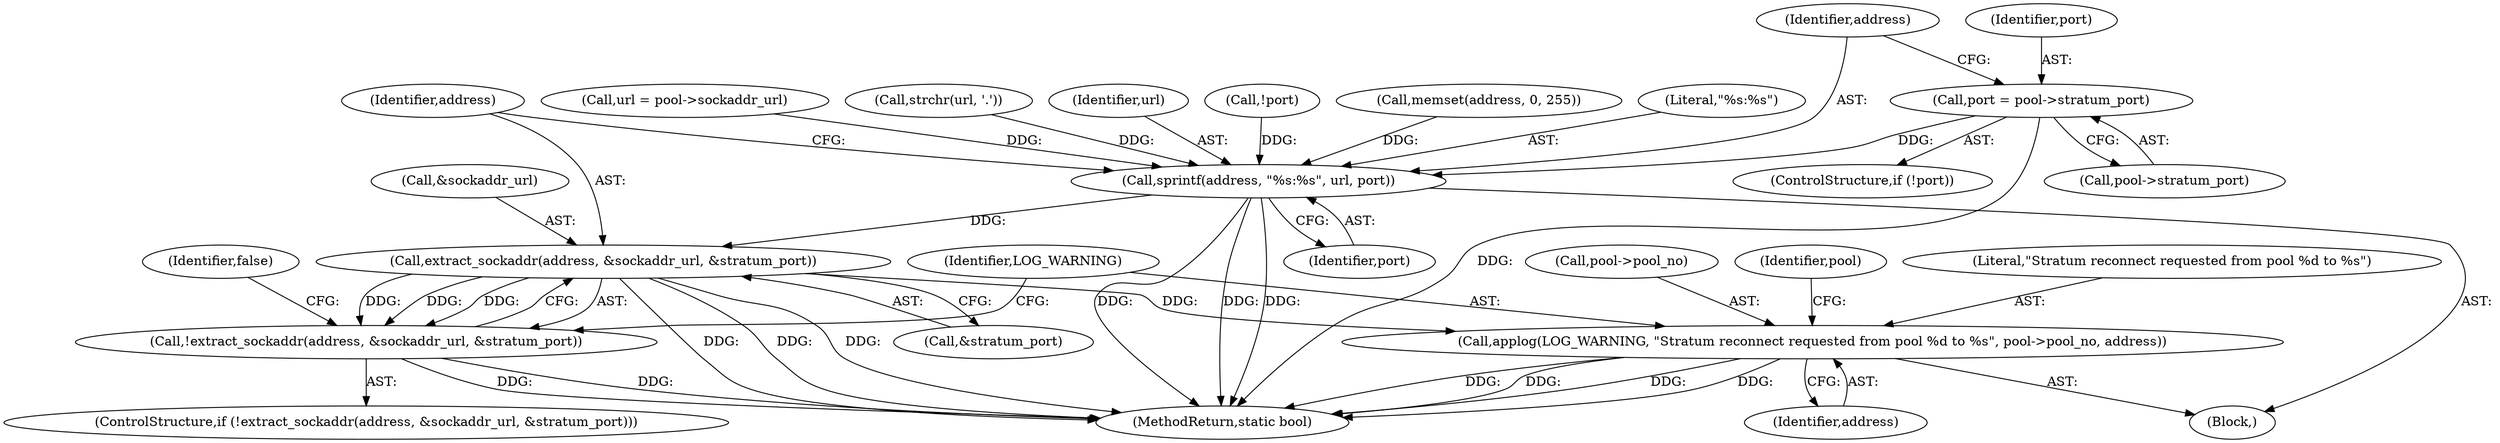 digraph "0_cgminer_e1c5050734123973b99d181c45e74b2cbb00272e_2@pointer" {
"1000192" [label="(Call,port = pool->stratum_port)"];
"1000197" [label="(Call,sprintf(address, \"%s:%s\", url, port))"];
"1000204" [label="(Call,extract_sockaddr(address, &sockaddr_url, &stratum_port))"];
"1000203" [label="(Call,!extract_sockaddr(address, &sockaddr_url, &stratum_port))"];
"1000212" [label="(Call,applog(LOG_WARNING, \"Stratum reconnect requested from pool %d to %s\", pool->pool_no, address))"];
"1000204" [label="(Call,extract_sockaddr(address, &sockaddr_url, &stratum_port))"];
"1000197" [label="(Call,sprintf(address, \"%s:%s\", url, port))"];
"1000125" [label="(Call,url = pool->sockaddr_url)"];
"1000275" [label="(MethodReturn,static bool)"];
"1000155" [label="(Call,strchr(url, '.'))"];
"1000203" [label="(Call,!extract_sockaddr(address, &sockaddr_url, &stratum_port))"];
"1000201" [label="(Identifier,port)"];
"1000202" [label="(ControlStructure,if (!extract_sockaddr(address, &sockaddr_url, &stratum_port)))"];
"1000193" [label="(Identifier,port)"];
"1000194" [label="(Call,pool->stratum_port)"];
"1000218" [label="(Identifier,address)"];
"1000198" [label="(Identifier,address)"];
"1000220" [label="(Identifier,pool)"];
"1000200" [label="(Identifier,url)"];
"1000189" [label="(ControlStructure,if (!port))"];
"1000214" [label="(Literal,\"Stratum reconnect requested from pool %d to %s\")"];
"1000190" [label="(Call,!port)"];
"1000205" [label="(Identifier,address)"];
"1000103" [label="(Block,)"];
"1000110" [label="(Call,memset(address, 0, 255))"];
"1000199" [label="(Literal,\"%s:%s\")"];
"1000192" [label="(Call,port = pool->stratum_port)"];
"1000211" [label="(Identifier,false)"];
"1000206" [label="(Call,&sockaddr_url)"];
"1000208" [label="(Call,&stratum_port)"];
"1000215" [label="(Call,pool->pool_no)"];
"1000213" [label="(Identifier,LOG_WARNING)"];
"1000212" [label="(Call,applog(LOG_WARNING, \"Stratum reconnect requested from pool %d to %s\", pool->pool_no, address))"];
"1000192" -> "1000189"  [label="AST: "];
"1000192" -> "1000194"  [label="CFG: "];
"1000193" -> "1000192"  [label="AST: "];
"1000194" -> "1000192"  [label="AST: "];
"1000198" -> "1000192"  [label="CFG: "];
"1000192" -> "1000275"  [label="DDG: "];
"1000192" -> "1000197"  [label="DDG: "];
"1000197" -> "1000103"  [label="AST: "];
"1000197" -> "1000201"  [label="CFG: "];
"1000198" -> "1000197"  [label="AST: "];
"1000199" -> "1000197"  [label="AST: "];
"1000200" -> "1000197"  [label="AST: "];
"1000201" -> "1000197"  [label="AST: "];
"1000205" -> "1000197"  [label="CFG: "];
"1000197" -> "1000275"  [label="DDG: "];
"1000197" -> "1000275"  [label="DDG: "];
"1000197" -> "1000275"  [label="DDG: "];
"1000110" -> "1000197"  [label="DDG: "];
"1000125" -> "1000197"  [label="DDG: "];
"1000155" -> "1000197"  [label="DDG: "];
"1000190" -> "1000197"  [label="DDG: "];
"1000197" -> "1000204"  [label="DDG: "];
"1000204" -> "1000203"  [label="AST: "];
"1000204" -> "1000208"  [label="CFG: "];
"1000205" -> "1000204"  [label="AST: "];
"1000206" -> "1000204"  [label="AST: "];
"1000208" -> "1000204"  [label="AST: "];
"1000203" -> "1000204"  [label="CFG: "];
"1000204" -> "1000275"  [label="DDG: "];
"1000204" -> "1000275"  [label="DDG: "];
"1000204" -> "1000275"  [label="DDG: "];
"1000204" -> "1000203"  [label="DDG: "];
"1000204" -> "1000203"  [label="DDG: "];
"1000204" -> "1000203"  [label="DDG: "];
"1000204" -> "1000212"  [label="DDG: "];
"1000203" -> "1000202"  [label="AST: "];
"1000211" -> "1000203"  [label="CFG: "];
"1000213" -> "1000203"  [label="CFG: "];
"1000203" -> "1000275"  [label="DDG: "];
"1000203" -> "1000275"  [label="DDG: "];
"1000212" -> "1000103"  [label="AST: "];
"1000212" -> "1000218"  [label="CFG: "];
"1000213" -> "1000212"  [label="AST: "];
"1000214" -> "1000212"  [label="AST: "];
"1000215" -> "1000212"  [label="AST: "];
"1000218" -> "1000212"  [label="AST: "];
"1000220" -> "1000212"  [label="CFG: "];
"1000212" -> "1000275"  [label="DDG: "];
"1000212" -> "1000275"  [label="DDG: "];
"1000212" -> "1000275"  [label="DDG: "];
"1000212" -> "1000275"  [label="DDG: "];
}
